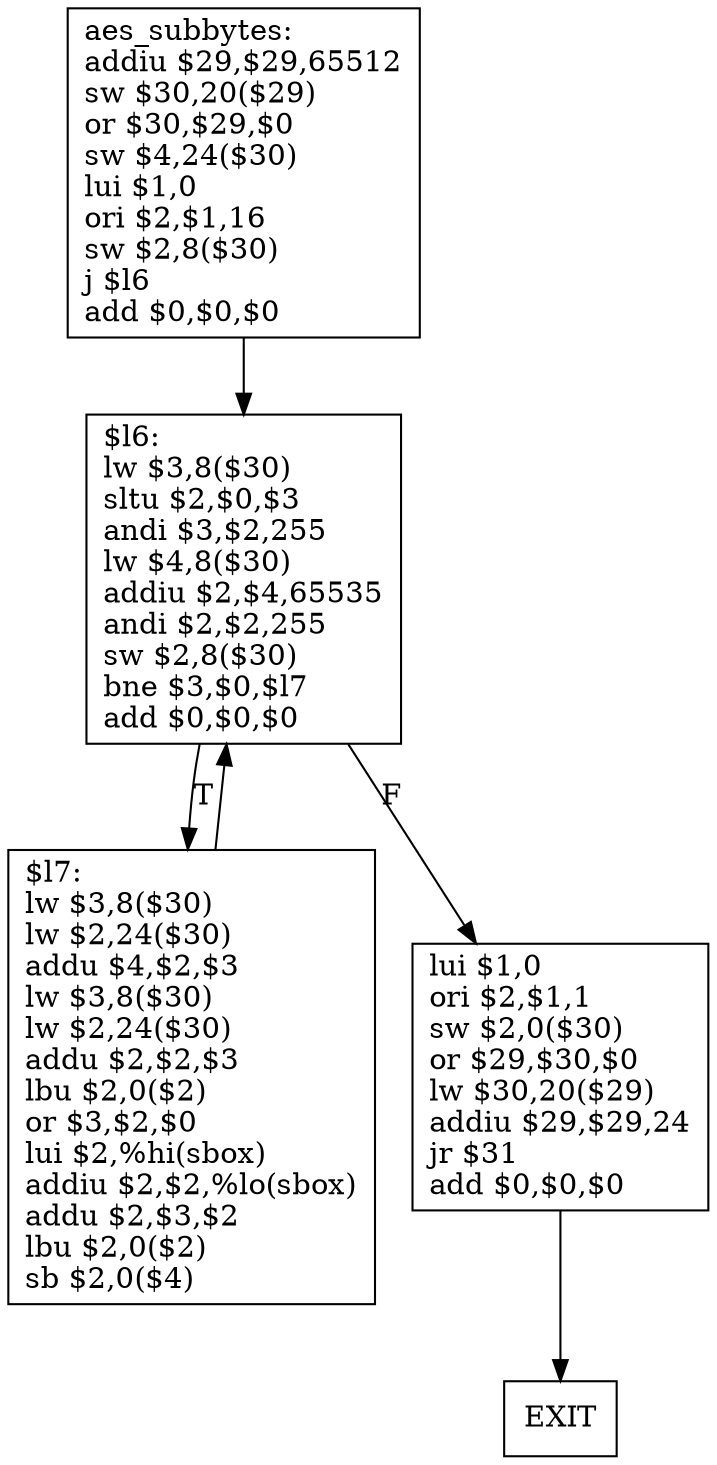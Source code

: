 digraph G1 {
node [shape = box];
BB0 [label = "aes_subbytes:\laddiu $29,$29,65512\lsw $30,20($29)\lor $30,$29,$0\lsw $4,24($30)\llui $1,0\lori $2,$1,16\lsw $2,8($30)\lj $l6\ladd $0,$0,$0\l"] ;
BB0 -> BB2 [style = filled, label = ""];
BB2 [label = "$l6:\llw $3,8($30)\lsltu $2,$0,$3\landi $3,$2,255\llw $4,8($30)\laddiu $2,$4,65535\landi $2,$2,255\lsw $2,8($30)\lbne $3,$0,$l7\ladd $0,$0,$0\l"] ;
BB2 -> BB1 [style = filled, label = "T"];
BB2 -> BB3[style = filled, label = "F"];
BB1 [label = "$l7:\llw $3,8($30)\llw $2,24($30)\laddu $4,$2,$3\llw $3,8($30)\llw $2,24($30)\laddu $2,$2,$3\llbu $2,0($2)\lor $3,$2,$0\llui $2,%hi(sbox)\laddiu $2,$2,%lo(sbox)\laddu $2,$3,$2\llbu $2,0($2)\lsb $2,0($4)\l"] ;
BB1 -> BB2 [style = filled, label = ""];
BB3 [label = "lui $1,0\lori $2,$1,1\lsw $2,0($30)\lor $29,$30,$0\llw $30,20($29)\laddiu $29,$29,24\ljr $31\ladd $0,$0,$0\l"] ;
BB3 -> EXIT  [style = filled, label = ""];
}
